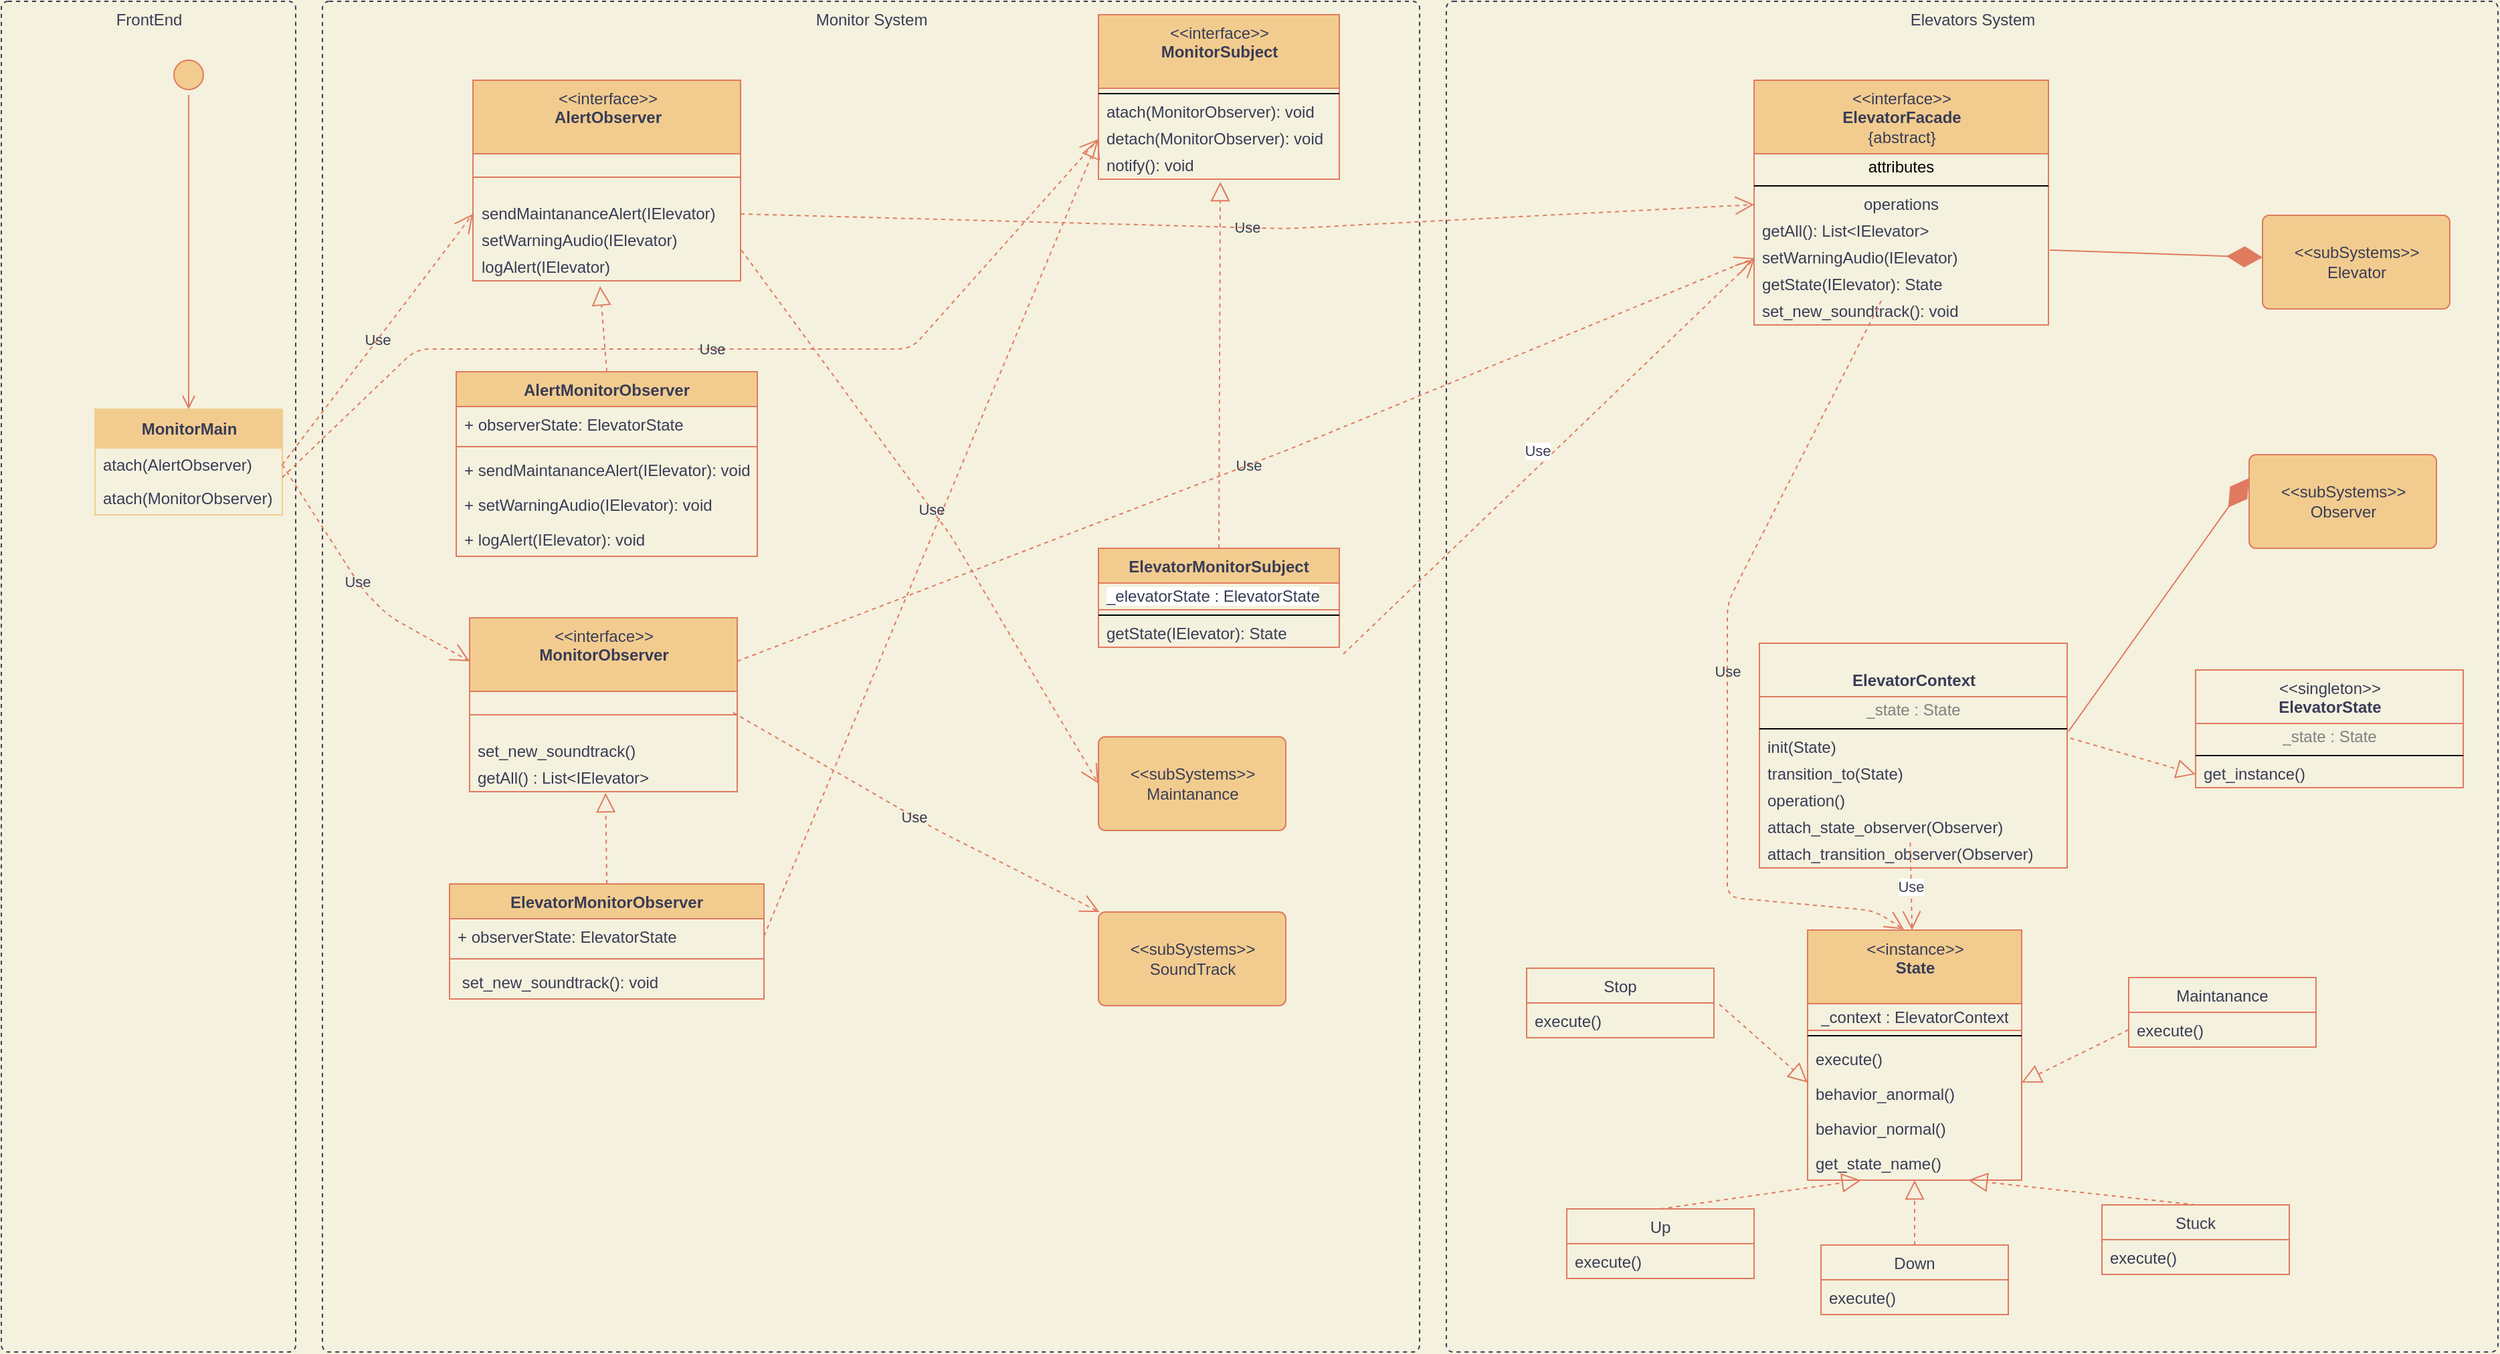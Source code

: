 <mxfile version="14.7.9" type="device"><diagram id="BmmfuE0NGonz6AlWwoBK" name="Page-1"><mxGraphModel dx="1935" dy="450" grid="1" gridSize="10" guides="1" tooltips="1" connect="1" arrows="1" fold="1" page="1" pageScale="1" pageWidth="827" pageHeight="1169" background="#F4F1DE" math="0" shadow="0"><root><mxCell id="0"/><mxCell id="1" parent="0"/><mxCell id="205" value="FrontEnd" style="html=1;align=center;verticalAlign=top;rounded=1;absoluteArcSize=1;arcSize=10;dashed=1;fillColor=none;strokeColor=#393C56;fontColor=#393C56;" parent="1" vertex="1"><mxGeometry x="-290" y="20" width="220" height="1010" as="geometry"/></mxCell><mxCell id="206" value="Monitor System" style="html=1;align=center;verticalAlign=top;rounded=1;absoluteArcSize=1;arcSize=10;dashed=1;fillColor=none;strokeColor=#393C56;fontColor=#393C56;" parent="1" vertex="1"><mxGeometry x="-50" y="20" width="820" height="1010" as="geometry"/></mxCell><mxCell id="207" value="Elevators System" style="html=1;align=center;verticalAlign=top;rounded=1;absoluteArcSize=1;arcSize=10;dashed=1;fillColor=none;strokeColor=#393C56;fontColor=#393C56;" parent="1" vertex="1"><mxGeometry x="790" y="20" width="786" height="1010" as="geometry"/></mxCell><mxCell id="9" value="&amp;lt;&amp;lt;interface&amp;gt;&amp;gt;&lt;br&gt;&lt;b&gt;AlertObserver&lt;/b&gt;" style="swimlane;fontStyle=0;align=center;verticalAlign=top;childLayout=stackLayout;horizontal=1;startSize=55;horizontalStack=0;resizeParent=1;resizeParentMax=0;resizeLast=0;collapsible=0;marginBottom=0;html=1;fillColor=#F2CC8F;strokeColor=#E07A5F;fontColor=#393C56;" parent="1" vertex="1"><mxGeometry x="62.5" y="79" width="200" height="150" as="geometry"/></mxCell><mxCell id="14" value="" style="line;strokeWidth=1;fillColor=none;align=left;verticalAlign=middle;spacingTop=-1;spacingLeft=3;spacingRight=3;rotatable=0;labelPosition=right;points=[];portConstraint=eastwest;labelBackgroundColor=#F4F1DE;strokeColor=#E07A5F;fontColor=#393C56;" parent="9" vertex="1"><mxGeometry y="55" width="200" height="35" as="geometry"/></mxCell><mxCell id="16" value="sendMaintananceAlert(IElevator)" style="text;html=1;strokeColor=none;fillColor=none;align=left;verticalAlign=middle;spacingLeft=4;spacingRight=4;overflow=hidden;rotatable=0;points=[[0,0.5],[1,0.5]];portConstraint=eastwest;fontColor=#393C56;" parent="9" vertex="1"><mxGeometry y="90" width="200" height="20" as="geometry"/></mxCell><mxCell id="27" value="setWarningAudio(IElevator)" style="text;html=1;strokeColor=none;fillColor=none;align=left;verticalAlign=middle;spacingLeft=4;spacingRight=4;overflow=hidden;rotatable=0;points=[[0,0.5],[1,0.5]];portConstraint=eastwest;fontColor=#393C56;" parent="9" vertex="1"><mxGeometry y="110" width="200" height="20" as="geometry"/></mxCell><mxCell id="28" value="logAlert(IElevator)" style="text;html=1;strokeColor=none;fillColor=none;align=left;verticalAlign=middle;spacingLeft=4;spacingRight=4;overflow=hidden;rotatable=0;points=[[0,0.5],[1,0.5]];portConstraint=eastwest;fontColor=#393C56;" parent="9" vertex="1"><mxGeometry y="130" width="200" height="20" as="geometry"/></mxCell><mxCell id="29" value="&amp;lt;&amp;lt;interface&amp;gt;&amp;gt;&lt;br&gt;&lt;b&gt;MonitorSubject&lt;/b&gt;&lt;br&gt;" style="swimlane;fontStyle=0;align=center;verticalAlign=top;childLayout=stackLayout;horizontal=1;startSize=55;horizontalStack=0;resizeParent=1;resizeParentMax=0;resizeLast=0;collapsible=0;marginBottom=0;html=1;rounded=0;sketch=0;strokeColor=#E07A5F;fillColor=#F2CC8F;fontColor=#393C56;" parent="1" vertex="1"><mxGeometry x="530" y="30" width="180" height="123" as="geometry"/></mxCell><mxCell id="34" value="" style="line;strokeWidth=1;fillColor=none;align=left;verticalAlign=middle;spacingTop=-1;spacingLeft=3;spacingRight=3;rotatable=0;labelPosition=right;points=[];portConstraint=eastwest;" parent="29" vertex="1"><mxGeometry y="55" width="180" height="8" as="geometry"/></mxCell><mxCell id="36" value="atach(MonitorObserver): void" style="text;html=1;fillColor=none;align=left;verticalAlign=middle;spacingLeft=4;spacingRight=4;overflow=hidden;rotatable=0;points=[[0,0.5],[1,0.5]];portConstraint=eastwest;fontColor=#393C56;" parent="29" vertex="1"><mxGeometry y="63" width="180" height="20" as="geometry"/></mxCell><mxCell id="73" value="detach(MonitorObserver): void" style="text;html=1;strokeColor=none;fillColor=none;align=left;verticalAlign=middle;spacingLeft=4;spacingRight=4;overflow=hidden;rotatable=0;points=[[0,0.5],[1,0.5]];portConstraint=eastwest;fontColor=#393C56;" parent="29" vertex="1"><mxGeometry y="83" width="180" height="20" as="geometry"/></mxCell><mxCell id="79" value="notify(): void" style="text;html=1;strokeColor=none;fillColor=none;align=left;verticalAlign=middle;spacingLeft=4;spacingRight=4;overflow=hidden;rotatable=0;points=[[0,0.5],[1,0.5]];portConstraint=eastwest;fontColor=#393C56;" parent="29" vertex="1"><mxGeometry y="103" width="180" height="20" as="geometry"/></mxCell><mxCell id="47" value="AlertMonitorObserver" style="swimlane;fontStyle=1;align=center;verticalAlign=top;childLayout=stackLayout;horizontal=1;startSize=26;horizontalStack=0;resizeParent=1;resizeParentMax=0;resizeLast=0;collapsible=1;marginBottom=0;rounded=0;sketch=0;strokeColor=#E07A5F;fillColor=#F2CC8F;fontColor=#393C56;" parent="1" vertex="1"><mxGeometry x="50" y="297" width="225" height="138" as="geometry"/></mxCell><mxCell id="48" value="+ observerState: ElevatorState" style="text;strokeColor=none;fillColor=none;align=left;verticalAlign=top;spacingLeft=4;spacingRight=4;overflow=hidden;rotatable=0;points=[[0,0.5],[1,0.5]];portConstraint=eastwest;fontColor=#393C56;" parent="47" vertex="1"><mxGeometry y="26" width="225" height="26" as="geometry"/></mxCell><mxCell id="49" value="" style="line;strokeWidth=1;fillColor=none;align=left;verticalAlign=middle;spacingTop=-1;spacingLeft=3;spacingRight=3;rotatable=0;labelPosition=right;points=[];portConstraint=eastwest;fontColor=#000000;labelBorderColor=#000000;strokeColor=#E07A5F;" parent="47" vertex="1"><mxGeometry y="52" width="225" height="8" as="geometry"/></mxCell><mxCell id="50" value="+ sendMaintananceAlert(IElevator): void" style="text;strokeColor=none;fillColor=none;align=left;verticalAlign=top;spacingLeft=4;spacingRight=4;overflow=hidden;rotatable=0;points=[[0,0.5],[1,0.5]];portConstraint=eastwest;fontColor=#393C56;" parent="47" vertex="1"><mxGeometry y="60" width="225" height="26" as="geometry"/></mxCell><mxCell id="56" value="+ setWarningAudio(IElevator): void" style="text;strokeColor=none;fillColor=none;align=left;verticalAlign=top;spacingLeft=4;spacingRight=4;overflow=hidden;rotatable=0;points=[[0,0.5],[1,0.5]];portConstraint=eastwest;fontColor=#393C56;" parent="47" vertex="1"><mxGeometry y="86" width="225" height="26" as="geometry"/></mxCell><mxCell id="57" value="+ logAlert(IElevator): void" style="text;strokeColor=none;fillColor=none;align=left;verticalAlign=top;spacingLeft=4;spacingRight=4;overflow=hidden;rotatable=0;points=[[0,0.5],[1,0.5]];portConstraint=eastwest;fontColor=#393C56;" parent="47" vertex="1"><mxGeometry y="112" width="225" height="26" as="geometry"/></mxCell><mxCell id="72" value="" style="endArrow=block;dashed=1;endFill=0;endSize=12;html=1;strokeColor=#E07A5F;fillColor=#F2CC8F;fontColor=#000000;exitX=0.5;exitY=0;exitDx=0;exitDy=0;entryX=0.475;entryY=1.2;entryDx=0;entryDy=0;entryPerimeter=0;" parent="1" source="47" target="28" edge="1"><mxGeometry width="160" relative="1" as="geometry"><mxPoint x="110" y="260" as="sourcePoint"/><mxPoint x="153" y="230" as="targetPoint"/></mxGeometry></mxCell><mxCell id="82" value="ElevatorMonitorSubject" style="swimlane;fontStyle=1;align=center;verticalAlign=top;childLayout=stackLayout;horizontal=1;startSize=26;horizontalStack=0;resizeParent=1;resizeParentMax=0;resizeLast=0;collapsible=1;marginBottom=0;rounded=0;labelBackgroundColor=none;sketch=0;strokeColor=#E07A5F;fillColor=#F2CC8F;fontColor=#393C56;" parent="1" vertex="1"><mxGeometry x="530" y="429" width="180" height="74" as="geometry"/></mxCell><mxCell id="89" value="&lt;span style=&quot;background-color: rgb(255 , 255 , 255)&quot;&gt;&lt;font&gt;_elevatorState : ElevatorState&lt;/font&gt;&lt;/span&gt;" style="text;html=1;fillColor=none;align=left;verticalAlign=middle;spacingLeft=4;spacingRight=4;overflow=hidden;rotatable=0;points=[[0,0.5],[1,0.5]];portConstraint=eastwest;strokeColor=#E07A5F;fontColor=#393C56;" parent="82" vertex="1"><mxGeometry y="26" width="180" height="20" as="geometry"/></mxCell><mxCell id="84" value="" style="line;strokeWidth=1;fillColor=none;align=left;verticalAlign=middle;spacingTop=-1;spacingLeft=3;spacingRight=3;rotatable=0;labelPosition=right;points=[];portConstraint=eastwest;" parent="82" vertex="1"><mxGeometry y="46" width="180" height="8" as="geometry"/></mxCell><mxCell id="81" value="getState(IElevator): State" style="text;html=1;strokeColor=none;fillColor=none;align=left;verticalAlign=middle;spacingLeft=4;spacingRight=4;overflow=hidden;rotatable=0;points=[[0,0.5],[1,0.5]];portConstraint=eastwest;fontColor=#393C56;" parent="82" vertex="1"><mxGeometry y="54" width="180" height="20" as="geometry"/></mxCell><mxCell id="91" value="" style="endArrow=block;dashed=1;endFill=0;endSize=12;html=1;strokeColor=#E07A5F;fillColor=#F2CC8F;fontColor=#393C56;exitX=0.5;exitY=0;exitDx=0;exitDy=0;entryX=0.506;entryY=1.1;entryDx=0;entryDy=0;entryPerimeter=0;" parent="1" source="82" target="79" edge="1"><mxGeometry width="160" relative="1" as="geometry"><mxPoint x="520" y="270" as="sourcePoint"/><mxPoint x="680" y="270" as="targetPoint"/></mxGeometry></mxCell><mxCell id="97" value="&amp;lt;&amp;lt;instance&amp;gt;&amp;gt;&lt;br&gt;&lt;b&gt;State&lt;/b&gt;" style="swimlane;fontStyle=0;align=center;verticalAlign=top;childLayout=stackLayout;horizontal=1;startSize=55;horizontalStack=0;resizeParent=1;resizeParentMax=0;resizeLast=0;collapsible=0;marginBottom=0;html=1;rounded=0;labelBackgroundColor=none;sketch=0;strokeColor=#E07A5F;fillColor=#F2CC8F;fontColor=#393C56;" parent="1" vertex="1"><mxGeometry x="1060" y="714.5" width="160" height="187" as="geometry"/></mxCell><mxCell id="98" value="_context : ElevatorContext" style="text;html=1;fillColor=none;align=center;verticalAlign=middle;spacingLeft=4;spacingRight=4;overflow=hidden;rotatable=0;points=[[0,0.5],[1,0.5]];portConstraint=eastwest;fontColor=#393C56;strokeColor=#E07A5F;" parent="97" vertex="1"><mxGeometry y="55" width="160" height="20" as="geometry"/></mxCell><mxCell id="102" value="" style="line;strokeWidth=1;fillColor=none;align=left;verticalAlign=middle;spacingTop=-1;spacingLeft=3;spacingRight=3;rotatable=0;labelPosition=right;points=[];portConstraint=eastwest;" parent="97" vertex="1"><mxGeometry y="75" width="160" height="8" as="geometry"/></mxCell><mxCell id="143" value="execute()" style="text;strokeColor=none;fillColor=none;align=left;verticalAlign=top;spacingLeft=4;spacingRight=4;overflow=hidden;rotatable=0;points=[[0,0.5],[1,0.5]];portConstraint=eastwest;fontColor=#393C56;" parent="97" vertex="1"><mxGeometry y="83" width="160" height="26" as="geometry"/></mxCell><mxCell id="0S0vPR517c-UnPezSTas-261" value="behavior_anormal()" style="text;strokeColor=none;fillColor=none;align=left;verticalAlign=top;spacingLeft=4;spacingRight=4;overflow=hidden;rotatable=0;points=[[0,0.5],[1,0.5]];portConstraint=eastwest;fontColor=#393C56;" parent="97" vertex="1"><mxGeometry y="109" width="160" height="26" as="geometry"/></mxCell><mxCell id="0S0vPR517c-UnPezSTas-262" value="behavior_normal()" style="text;strokeColor=none;fillColor=none;align=left;verticalAlign=top;spacingLeft=4;spacingRight=4;overflow=hidden;rotatable=0;points=[[0,0.5],[1,0.5]];portConstraint=eastwest;fontColor=#393C56;" parent="97" vertex="1"><mxGeometry y="135" width="160" height="26" as="geometry"/></mxCell><mxCell id="0S0vPR517c-UnPezSTas-265" value="get_state_name()" style="text;strokeColor=none;fillColor=none;align=left;verticalAlign=top;spacingLeft=4;spacingRight=4;overflow=hidden;rotatable=0;points=[[0,0.5],[1,0.5]];portConstraint=eastwest;fontColor=#393C56;" parent="97" vertex="1"><mxGeometry y="161" width="160" height="26" as="geometry"/></mxCell><mxCell id="105" value="&lt;br&gt;&lt;b&gt;ElevatorContext&lt;/b&gt;" style="swimlane;fontStyle=0;align=center;verticalAlign=top;childLayout=stackLayout;horizontal=1;startSize=40;horizontalStack=0;resizeParent=1;resizeParentMax=0;resizeLast=0;collapsible=0;marginBottom=0;html=1;rounded=0;labelBackgroundColor=none;sketch=0;strokeColor=#E07A5F;fontColor=#393C56;swimlaneFillColor=none;fillColor=none;" parent="1" vertex="1"><mxGeometry x="1024" y="500" width="230" height="168" as="geometry"/></mxCell><mxCell id="106" value="&lt;span style=&quot;color: rgb(128 , 128 , 128) ; text-align: left&quot;&gt;_state : State&lt;/span&gt;" style="text;html=1;strokeColor=none;fillColor=none;align=center;verticalAlign=middle;spacingLeft=4;spacingRight=4;overflow=hidden;rotatable=0;points=[[0,0.5],[1,0.5]];portConstraint=eastwest;" parent="105" vertex="1"><mxGeometry y="40" width="230" height="20" as="geometry"/></mxCell><mxCell id="110" value="" style="line;strokeWidth=1;fillColor=none;align=left;verticalAlign=middle;spacingTop=-1;spacingLeft=3;spacingRight=3;rotatable=0;labelPosition=right;points=[];portConstraint=eastwest;" parent="105" vertex="1"><mxGeometry y="60" width="230" height="8" as="geometry"/></mxCell><mxCell id="112" value="init(State)" style="text;html=1;strokeColor=none;fillColor=none;align=left;verticalAlign=middle;spacingLeft=4;spacingRight=4;overflow=hidden;rotatable=0;points=[[0,0.5],[1,0.5]];portConstraint=eastwest;fontColor=#393C56;" parent="105" vertex="1"><mxGeometry y="68" width="230" height="20" as="geometry"/></mxCell><mxCell id="145" value="transition_to(State)" style="text;html=1;strokeColor=none;fillColor=none;align=left;verticalAlign=middle;spacingLeft=4;spacingRight=4;overflow=hidden;rotatable=0;points=[[0,0.5],[1,0.5]];portConstraint=eastwest;fontColor=#393C56;" parent="105" vertex="1"><mxGeometry y="88" width="230" height="20" as="geometry"/></mxCell><mxCell id="146" value="operation()" style="text;html=1;strokeColor=none;fillColor=none;align=left;verticalAlign=middle;spacingLeft=4;spacingRight=4;overflow=hidden;rotatable=0;points=[[0,0.5],[1,0.5]];portConstraint=eastwest;fontColor=#393C56;" parent="105" vertex="1"><mxGeometry y="108" width="230" height="20" as="geometry"/></mxCell><mxCell id="147" value="attach_state_observer(Observer)" style="text;html=1;strokeColor=none;fillColor=none;align=left;verticalAlign=middle;spacingLeft=4;spacingRight=4;overflow=hidden;rotatable=0;points=[[0,0.5],[1,0.5]];portConstraint=eastwest;fontColor=#393C56;" parent="105" vertex="1"><mxGeometry y="128" width="230" height="20" as="geometry"/></mxCell><mxCell id="0S0vPR517c-UnPezSTas-266" value="attach_transition_observer(Observer)" style="text;html=1;strokeColor=none;fillColor=none;align=left;verticalAlign=middle;spacingLeft=4;spacingRight=4;overflow=hidden;rotatable=0;points=[[0,0.5],[1,0.5]];portConstraint=eastwest;fontColor=#393C56;" parent="105" vertex="1"><mxGeometry y="148" width="230" height="20" as="geometry"/></mxCell><mxCell id="114" value="Up" style="swimlane;fontStyle=0;childLayout=stackLayout;horizontal=1;startSize=26;fillColor=none;horizontalStack=0;resizeParent=1;resizeParentMax=0;resizeLast=0;collapsible=1;marginBottom=0;rounded=0;labelBackgroundColor=none;sketch=0;strokeColor=#E07A5F;fontColor=#393C56;" parent="1" vertex="1"><mxGeometry x="880" y="923" width="140" height="52" as="geometry"/></mxCell><mxCell id="0S0vPR517c-UnPezSTas-251" value="execute()" style="text;strokeColor=none;fillColor=none;align=left;verticalAlign=top;spacingLeft=4;spacingRight=4;overflow=hidden;rotatable=0;points=[[0,0.5],[1,0.5]];portConstraint=eastwest;fontColor=#393C56;" parent="114" vertex="1"><mxGeometry y="26" width="140" height="26" as="geometry"/></mxCell><mxCell id="130" value="Stop" style="swimlane;fontStyle=0;childLayout=stackLayout;horizontal=1;startSize=26;fillColor=none;horizontalStack=0;resizeParent=1;resizeParentMax=0;resizeLast=0;collapsible=1;marginBottom=0;rounded=0;labelBackgroundColor=none;sketch=0;strokeColor=#E07A5F;fontColor=#393C56;" parent="1" vertex="1"><mxGeometry x="850" y="743" width="140" height="52" as="geometry"/></mxCell><mxCell id="0S0vPR517c-UnPezSTas-247" value="execute()" style="text;strokeColor=none;fillColor=none;align=left;verticalAlign=top;spacingLeft=4;spacingRight=4;overflow=hidden;rotatable=0;points=[[0,0.5],[1,0.5]];portConstraint=eastwest;fontColor=#393C56;" parent="130" vertex="1"><mxGeometry y="26" width="140" height="26" as="geometry"/></mxCell><mxCell id="138" value="" style="endArrow=block;dashed=1;endFill=0;endSize=12;html=1;strokeColor=#E07A5F;fillColor=#F2CC8F;fontColor=#393C56;exitX=1.029;exitY=0.038;exitDx=0;exitDy=0;entryX=0;entryY=0.5;entryDx=0;entryDy=0;exitPerimeter=0;" parent="1" source="0S0vPR517c-UnPezSTas-247" edge="1"><mxGeometry width="160" relative="1" as="geometry"><mxPoint x="1020" y="769" as="sourcePoint"/><mxPoint x="1060" y="828.5" as="targetPoint"/></mxGeometry></mxCell><mxCell id="139" value="" style="endArrow=block;dashed=1;endFill=0;endSize=12;html=1;strokeColor=#E07A5F;fillColor=#F2CC8F;fontColor=#393C56;exitX=0.5;exitY=0;exitDx=0;exitDy=0;entryX=0.25;entryY=1;entryDx=0;entryDy=0;" parent="1" source="114" target="97" edge="1"><mxGeometry width="160" relative="1" as="geometry"><mxPoint x="910" y="900" as="sourcePoint"/><mxPoint x="1129.92" y="813" as="targetPoint"/></mxGeometry></mxCell><mxCell id="140" value="" style="endArrow=block;dashed=1;endFill=0;endSize=12;html=1;strokeColor=#E07A5F;fillColor=#F2CC8F;fontColor=#393C56;exitX=0.5;exitY=0;exitDx=0;exitDy=0;entryX=0.5;entryY=1;entryDx=0;entryDy=0;" parent="1" source="93" target="97" edge="1"><mxGeometry width="160" relative="1" as="geometry"><mxPoint x="920" y="910" as="sourcePoint"/><mxPoint x="1130" y="780" as="targetPoint"/></mxGeometry></mxCell><mxCell id="141" value="" style="endArrow=block;dashed=1;endFill=0;endSize=12;html=1;strokeColor=#E07A5F;fillColor=#F2CC8F;fontColor=#393C56;exitX=0.5;exitY=0;exitDx=0;exitDy=0;entryX=0.75;entryY=1;entryDx=0;entryDy=0;" parent="1" source="126" target="97" edge="1"><mxGeometry width="160" relative="1" as="geometry"><mxPoint x="930" y="920" as="sourcePoint"/><mxPoint x="1160" y="780" as="targetPoint"/></mxGeometry></mxCell><mxCell id="142" value="" style="endArrow=block;dashed=1;endFill=0;endSize=12;html=1;strokeColor=#E07A5F;fillColor=#F2CC8F;fontColor=#393C56;exitX=0;exitY=0.5;exitDx=0;exitDy=0;entryX=1;entryY=0.5;entryDx=0;entryDy=0;" parent="1" source="0S0vPR517c-UnPezSTas-248" edge="1"><mxGeometry width="160" relative="1" as="geometry"><mxPoint x="1260" y="759" as="sourcePoint"/><mxPoint x="1220" y="828.5" as="targetPoint"/></mxGeometry></mxCell><mxCell id="134" value="Maintanance" style="swimlane;fontStyle=0;childLayout=stackLayout;horizontal=1;startSize=26;fillColor=none;horizontalStack=0;resizeParent=1;resizeParentMax=0;resizeLast=0;collapsible=1;marginBottom=0;rounded=0;labelBackgroundColor=none;sketch=0;strokeColor=#E07A5F;fontColor=#393C56;" parent="1" vertex="1"><mxGeometry x="1300" y="750" width="140" height="52" as="geometry"/></mxCell><mxCell id="0S0vPR517c-UnPezSTas-248" value="execute()" style="text;strokeColor=none;fillColor=none;align=left;verticalAlign=top;spacingLeft=4;spacingRight=4;overflow=hidden;rotatable=0;points=[[0,0.5],[1,0.5]];portConstraint=eastwest;fontColor=#393C56;" parent="134" vertex="1"><mxGeometry y="26" width="140" height="26" as="geometry"/></mxCell><mxCell id="148" value="Use" style="endArrow=open;endSize=12;dashed=1;html=1;strokeColor=#E07A5F;fillColor=#F2CC8F;fontColor=#393C56;exitX=0.49;exitY=1.05;exitDx=0;exitDy=0;exitPerimeter=0;labelBackgroundColor=#FFFFFF;" parent="1" source="147" target="97" edge="1"><mxGeometry width="160" relative="1" as="geometry"><mxPoint x="1280" y="630" as="sourcePoint"/><mxPoint x="1440" y="630" as="targetPoint"/></mxGeometry></mxCell><mxCell id="149" value="Use" style="endArrow=open;endSize=12;dashed=1;html=1;labelBackgroundColor=#FFFFFF;strokeColor=#E07A5F;fillColor=#F2CC8F;fontColor=#393C56;entryX=0.002;entryY=-0.475;entryDx=0;entryDy=0;entryPerimeter=0;exitX=1.017;exitY=-0.05;exitDx=0;exitDy=0;exitPerimeter=0;" parent="1" edge="1"><mxGeometry x="-0.016" y="9" width="160" relative="1" as="geometry"><mxPoint x="713.06" y="508" as="sourcePoint"/><mxPoint x="1020.44" y="212.5" as="targetPoint"/><Array as="points"/><mxPoint as="offset"/></mxGeometry></mxCell><mxCell id="153" value="MonitorMain" style="swimlane;fontStyle=1;align=center;verticalAlign=middle;childLayout=stackLayout;horizontal=1;startSize=29;horizontalStack=0;resizeParent=1;resizeParentMax=0;resizeLast=0;collapsible=0;marginBottom=0;html=1;labelBackgroundColor=none;fillColor=#F2CC8F;strokeColor=#F2CC8F;fontColor=#393C56;" parent="1" vertex="1"><mxGeometry x="-220" y="325" width="140" height="79" as="geometry"/></mxCell><mxCell id="155" value="atach(AlertObserver)" style="text;html=1;strokeColor=none;fillColor=none;align=left;verticalAlign=middle;spacingLeft=4;spacingRight=4;overflow=hidden;rotatable=0;points=[[0,0.5],[1,0.5]];portConstraint=eastwest;fontColor=#393C56;" parent="153" vertex="1"><mxGeometry y="29" width="140" height="25" as="geometry"/></mxCell><mxCell id="242" value="atach(MonitorObserver)" style="text;html=1;strokeColor=none;fillColor=none;align=left;verticalAlign=middle;spacingLeft=4;spacingRight=4;overflow=hidden;rotatable=0;points=[[0,0.5],[1,0.5]];portConstraint=eastwest;fontColor=#393C56;" parent="153" vertex="1"><mxGeometry y="54" width="140" height="25" as="geometry"/></mxCell><mxCell id="159" value="" style="ellipse;html=1;shape=startState;labelBackgroundColor=none;fontColor=#393C56;fillColor=#F2CC8F;strokeColor=#E07A5F;" parent="1" vertex="1"><mxGeometry x="-165" y="60" width="30" height="30" as="geometry"/></mxCell><mxCell id="160" value="" style="edgeStyle=orthogonalEdgeStyle;html=1;verticalAlign=bottom;endArrow=open;endSize=8;fontColor=#393C56;entryX=0.5;entryY=0;entryDx=0;entryDy=0;strokeColor=#E07A5F;" parent="1" source="159" target="153" edge="1"><mxGeometry relative="1" as="geometry"><mxPoint x="15" y="320" as="targetPoint"/></mxGeometry></mxCell><mxCell id="161" value="Use" style="endArrow=open;endSize=12;dashed=1;html=1;strokeColor=#E07A5F;fontColor=#393C56;exitX=1;exitY=0.5;exitDx=0;exitDy=0;entryX=0;entryY=0.5;entryDx=0;entryDy=0;labelBackgroundColor=none;" parent="1" target="16" edge="1"><mxGeometry width="160" relative="1" as="geometry"><mxPoint x="-80" y="366.5" as="sourcePoint"/><mxPoint x="70" y="200" as="targetPoint"/></mxGeometry></mxCell><mxCell id="165" value="Use" style="endArrow=open;endSize=12;dashed=1;html=1;strokeColor=#E07A5F;fontColor=#393C56;exitX=1;exitY=0.5;exitDx=0;exitDy=0;entryX=0;entryY=0.25;entryDx=0;entryDy=0;labelBackgroundColor=none;" parent="1" source="155" target="208" edge="1"><mxGeometry width="160" relative="1" as="geometry"><mxPoint x="-90" y="340" as="sourcePoint"/><mxPoint x="70" y="340" as="targetPoint"/><Array as="points"><mxPoint x="-20" y="460"/><mxPoint y="480"/></Array></mxGeometry></mxCell><mxCell id="166" value="&amp;lt;&amp;lt;interface&amp;gt;&amp;gt;&lt;br&gt;&lt;b&gt;ElevatorFacade&lt;/b&gt;&lt;br&gt;{abstract}" style="swimlane;fontStyle=0;align=center;verticalAlign=top;childLayout=stackLayout;horizontal=1;startSize=55;horizontalStack=0;resizeParent=1;resizeParentMax=0;resizeLast=0;collapsible=0;marginBottom=0;html=1;labelBackgroundColor=none;strokeColor=#E07A5F;fillColor=#F2CC8F;gradientColor=none;fontColor=#393C56;" parent="1" vertex="1"><mxGeometry x="1020" y="79" width="220" height="183" as="geometry"/></mxCell><mxCell id="167" value="attributes" style="text;html=1;strokeColor=none;fillColor=none;align=center;verticalAlign=middle;spacingLeft=4;spacingRight=4;overflow=hidden;rotatable=0;points=[[0,0.5],[1,0.5]];portConstraint=eastwest;" parent="166" vertex="1"><mxGeometry y="55" width="220" height="20" as="geometry"/></mxCell><mxCell id="171" value="" style="line;strokeWidth=1;fillColor=none;align=left;verticalAlign=middle;spacingTop=-1;spacingLeft=3;spacingRight=3;rotatable=0;labelPosition=right;points=[];portConstraint=eastwest;" parent="166" vertex="1"><mxGeometry y="75" width="220" height="8" as="geometry"/></mxCell><mxCell id="172" value="operations" style="text;html=1;strokeColor=none;fillColor=none;align=center;verticalAlign=middle;spacingLeft=4;spacingRight=4;overflow=hidden;rotatable=0;points=[[0,0.5],[1,0.5]];portConstraint=eastwest;fontColor=#393C56;" parent="166" vertex="1"><mxGeometry y="83" width="220" height="20" as="geometry"/></mxCell><mxCell id="173" value="getAll(): List&amp;lt;IElevator&amp;gt;" style="text;html=1;strokeColor=none;fillColor=none;align=left;verticalAlign=middle;spacingLeft=4;spacingRight=4;overflow=hidden;rotatable=0;points=[[0,0.5],[1,0.5]];portConstraint=eastwest;fontColor=#393C56;" parent="166" vertex="1"><mxGeometry y="103" width="220" height="20" as="geometry"/></mxCell><mxCell id="175" value="setWarningAudio(IElevator)" style="text;html=1;strokeColor=none;fillColor=none;align=left;verticalAlign=middle;spacingLeft=4;spacingRight=4;overflow=hidden;rotatable=0;points=[[0,0.5],[1,0.5]];portConstraint=eastwest;fontColor=#393C56;" parent="166" vertex="1"><mxGeometry y="123" width="220" height="20" as="geometry"/></mxCell><mxCell id="187" value="getState(IElevator): State" style="text;html=1;strokeColor=none;fillColor=none;align=left;verticalAlign=middle;spacingLeft=4;spacingRight=4;overflow=hidden;rotatable=0;points=[[0,0.5],[1,0.5]];portConstraint=eastwest;fontColor=#393C56;" parent="166" vertex="1"><mxGeometry y="143" width="220" height="20" as="geometry"/></mxCell><mxCell id="0S0vPR517c-UnPezSTas-276" value="set_new_soundtrack(): void" style="text;html=1;strokeColor=none;fillColor=none;align=left;verticalAlign=middle;spacingLeft=4;spacingRight=4;overflow=hidden;rotatable=0;points=[[0,0.5],[1,0.5]];portConstraint=eastwest;fontColor=#393C56;" parent="166" vertex="1"><mxGeometry y="163" width="220" height="20" as="geometry"/></mxCell><mxCell id="186" value="Use" style="endArrow=open;endSize=12;dashed=1;html=1;labelBackgroundColor=none;strokeColor=#E07A5F;fontColor=#393C56;entryX=0;entryY=0.5;entryDx=0;entryDy=0;exitX=1;exitY=0.5;exitDx=0;exitDy=0;" parent="1" source="16" target="172" edge="1"><mxGeometry width="160" relative="1" as="geometry"><mxPoint x="270" y="220" as="sourcePoint"/><mxPoint x="1700" y="240" as="targetPoint"/><Array as="points"><mxPoint x="670" y="190"/></Array></mxGeometry></mxCell><mxCell id="188" value="Use" style="endArrow=open;endSize=12;dashed=1;html=1;labelBackgroundColor=none;strokeColor=#E07A5F;fontColor=#393C56;exitX=0.432;exitY=1.1;exitDx=0;exitDy=0;exitPerimeter=0;" parent="1" source="187" edge="1"><mxGeometry width="160" relative="1" as="geometry"><mxPoint x="1120" y="380" as="sourcePoint"/><mxPoint x="1132" y="714" as="targetPoint"/><Array as="points"><mxPoint x="1000" y="470"/><mxPoint x="1000" y="690"/><mxPoint x="1110" y="700"/></Array></mxGeometry></mxCell><mxCell id="193" value="&amp;lt;&amp;lt;subSystems&amp;gt;&amp;gt;&lt;br&gt;Observer" style="html=1;align=center;verticalAlign=middle;rounded=1;absoluteArcSize=1;arcSize=10;dashed=0;labelBackgroundColor=none;strokeColor=#E07A5F;fillColor=#F2CC8F;gradientColor=none;fontColor=#393C56;" parent="1" vertex="1"><mxGeometry x="1390" y="359" width="140" height="70" as="geometry"/></mxCell><mxCell id="194" value="&amp;lt;&amp;lt;subSystems&amp;gt;&amp;gt;&lt;br&gt;Elevator" style="html=1;align=center;verticalAlign=middle;rounded=1;absoluteArcSize=1;arcSize=10;dashed=0;labelBackgroundColor=none;strokeColor=#E07A5F;fillColor=#F2CC8F;gradientColor=none;fontColor=#393C56;" parent="1" vertex="1"><mxGeometry x="1400" y="180" width="140" height="70" as="geometry"/></mxCell><mxCell id="195" value="" style="endArrow=diamondThin;endFill=1;endSize=24;html=1;labelBackgroundColor=none;strokeColor=#E07A5F;fontColor=#393C56;exitX=1.005;exitY=0.2;exitDx=0;exitDy=0;exitPerimeter=0;entryX=0;entryY=0.75;entryDx=0;entryDy=0;" parent="1" source="175" edge="1"><mxGeometry width="160" relative="1" as="geometry"><mxPoint x="1250" y="380" as="sourcePoint"/><mxPoint x="1400" y="211.5" as="targetPoint"/></mxGeometry></mxCell><mxCell id="196" value="" style="endArrow=diamondThin;endFill=1;endSize=24;html=1;labelBackgroundColor=none;strokeColor=#E07A5F;fontColor=#393C56;exitX=1.004;exitY=-0.1;exitDx=0;exitDy=0;exitPerimeter=0;entryX=0;entryY=0.25;entryDx=0;entryDy=0;" parent="1" source="112" target="193" edge="1"><mxGeometry width="160" relative="1" as="geometry"><mxPoint x="1240" y="570" as="sourcePoint"/><mxPoint x="1390" y="232.5" as="targetPoint"/></mxGeometry></mxCell><mxCell id="204" value="" style="endArrow=block;dashed=1;endFill=0;endSize=12;html=1;labelBackgroundColor=none;strokeColor=#E07A5F;fontColor=#393C56;exitX=1.01;exitY=0.15;exitDx=0;exitDy=0;exitPerimeter=0;entryX=0;entryY=0.5;entryDx=0;entryDy=0;" parent="1" source="112" target="0S0vPR517c-UnPezSTas-256" edge="1"><mxGeometry width="160" relative="1" as="geometry"><mxPoint x="1360" y="690" as="sourcePoint"/><mxPoint x="1450" y="663" as="targetPoint"/></mxGeometry></mxCell><mxCell id="208" value="&amp;lt;&amp;lt;interface&amp;gt;&amp;gt;&lt;br&gt;&lt;b&gt;MonitorObserver&lt;/b&gt;" style="swimlane;fontStyle=0;align=center;verticalAlign=top;childLayout=stackLayout;horizontal=1;startSize=55;horizontalStack=0;resizeParent=1;resizeParentMax=0;resizeLast=0;collapsible=0;marginBottom=0;html=1;fillColor=#F2CC8F;strokeColor=#E07A5F;fontColor=#393C56;" parent="1" vertex="1"><mxGeometry x="60" y="481" width="200" height="130" as="geometry"/></mxCell><mxCell id="209" value="" style="line;strokeWidth=1;fillColor=none;align=left;verticalAlign=middle;spacingTop=-1;spacingLeft=3;spacingRight=3;rotatable=0;labelPosition=right;points=[];portConstraint=eastwest;labelBackgroundColor=#F4F1DE;strokeColor=#E07A5F;fontColor=#393C56;" parent="208" vertex="1"><mxGeometry y="55" width="200" height="35" as="geometry"/></mxCell><mxCell id="211" value="set_new_soundtrack()" style="text;html=1;strokeColor=none;fillColor=none;align=left;verticalAlign=middle;spacingLeft=4;spacingRight=4;overflow=hidden;rotatable=0;points=[[0,0.5],[1,0.5]];portConstraint=eastwest;fontColor=#393C56;" parent="208" vertex="1"><mxGeometry y="90" width="200" height="20" as="geometry"/></mxCell><mxCell id="217" value="getAll() : List&amp;lt;IElevator&amp;gt;" style="text;html=1;strokeColor=none;fillColor=none;align=left;verticalAlign=middle;spacingLeft=4;spacingRight=4;overflow=hidden;rotatable=0;points=[[0,0.5],[1,0.5]];portConstraint=eastwest;fontColor=#393C56;" parent="208" vertex="1"><mxGeometry y="110" width="200" height="20" as="geometry"/></mxCell><mxCell id="223" value="ElevatorMonitorObserver" style="swimlane;fontStyle=1;align=center;verticalAlign=top;childLayout=stackLayout;horizontal=1;startSize=26;horizontalStack=0;resizeParent=1;resizeParentMax=0;resizeLast=0;collapsible=1;marginBottom=0;rounded=0;sketch=0;strokeColor=#E07A5F;fillColor=#F2CC8F;fontColor=#393C56;" parent="1" vertex="1"><mxGeometry x="45" y="680" width="235" height="86" as="geometry"/></mxCell><mxCell id="224" value="+ observerState: ElevatorState" style="text;strokeColor=none;fillColor=none;align=left;verticalAlign=top;spacingLeft=4;spacingRight=4;overflow=hidden;rotatable=0;points=[[0,0.5],[1,0.5]];portConstraint=eastwest;fontColor=#393C56;" parent="223" vertex="1"><mxGeometry y="26" width="235" height="26" as="geometry"/></mxCell><mxCell id="225" value="" style="line;strokeWidth=1;fillColor=none;align=left;verticalAlign=middle;spacingTop=-1;spacingLeft=3;spacingRight=3;rotatable=0;labelPosition=right;points=[];portConstraint=eastwest;fontColor=#000000;labelBorderColor=#000000;strokeColor=#E07A5F;" parent="223" vertex="1"><mxGeometry y="52" width="235" height="8" as="geometry"/></mxCell><mxCell id="228" value=" set_new_soundtrack(): void" style="text;strokeColor=none;fillColor=none;align=left;verticalAlign=top;spacingLeft=4;spacingRight=4;overflow=hidden;rotatable=0;points=[[0,0.5],[1,0.5]];portConstraint=eastwest;fontColor=#393C56;" parent="223" vertex="1"><mxGeometry y="60" width="235" height="26" as="geometry"/></mxCell><mxCell id="232" value="" style="endArrow=block;dashed=1;endFill=0;endSize=12;html=1;strokeColor=#E07A5F;fillColor=#F2CC8F;fontColor=#000000;exitX=0.5;exitY=0;exitDx=0;exitDy=0;entryX=0.508;entryY=1.05;entryDx=0;entryDy=0;entryPerimeter=0;" parent="1" source="223" target="217" edge="1"><mxGeometry width="160" relative="1" as="geometry"><mxPoint x="110" y="660" as="sourcePoint"/><mxPoint x="153" y="630" as="targetPoint"/></mxGeometry></mxCell><mxCell id="243" value="Use" style="endArrow=open;endSize=12;dashed=1;html=1;strokeColor=#E07A5F;fontColor=#393C56;exitX=1;exitY=0.88;exitDx=0;exitDy=0;entryX=0;entryY=0.5;entryDx=0;entryDy=0;labelBackgroundColor=none;exitPerimeter=0;" parent="1" target="73" edge="1"><mxGeometry width="160" relative="1" as="geometry"><mxPoint x="-80" y="376" as="sourcePoint"/><mxPoint x="72.5" y="189" as="targetPoint"/><Array as="points"><mxPoint x="20" y="280"/><mxPoint x="390" y="280"/></Array></mxGeometry></mxCell><mxCell id="244" value="Use" style="endArrow=open;endSize=12;dashed=1;html=1;labelBackgroundColor=none;strokeColor=#E07A5F;fontColor=#393C56;entryX=0;entryY=0.5;entryDx=0;entryDy=0;exitX=1;exitY=0.25;exitDx=0;exitDy=0;" parent="1" source="208" edge="1"><mxGeometry width="160" relative="1" as="geometry"><mxPoint x="275" y="304" as="sourcePoint"/><mxPoint x="1020" y="212" as="targetPoint"/><Array as="points"><mxPoint x="672.5" y="355"/></Array></mxGeometry></mxCell><mxCell id="246" value="" style="endArrow=block;dashed=1;endFill=0;endSize=12;html=1;exitX=1;exitY=0.5;exitDx=0;exitDy=0;strokeColor=#E07A5F;entryX=0;entryY=0.5;entryDx=0;entryDy=0;" parent="1" source="224" target="73" edge="1"><mxGeometry width="160" relative="1" as="geometry"><mxPoint x="410" y="620" as="sourcePoint"/><mxPoint x="480" y="360" as="targetPoint"/></mxGeometry></mxCell><mxCell id="0S0vPR517c-UnPezSTas-252" value="&amp;lt;&amp;lt;singleton&amp;gt;&amp;gt;&lt;br&gt;&lt;b&gt;ElevatorState&lt;/b&gt;" style="swimlane;fontStyle=0;align=center;verticalAlign=top;childLayout=stackLayout;horizontal=1;startSize=40;horizontalStack=0;resizeParent=1;resizeParentMax=0;resizeLast=0;collapsible=0;marginBottom=0;html=1;rounded=0;labelBackgroundColor=none;sketch=0;strokeColor=#E07A5F;fontColor=#393C56;swimlaneFillColor=none;fillColor=none;" parent="1" vertex="1"><mxGeometry x="1350" y="520" width="200" height="88" as="geometry"/></mxCell><mxCell id="0S0vPR517c-UnPezSTas-253" value="&lt;span style=&quot;color: rgb(128 , 128 , 128) ; text-align: left&quot;&gt;_state : State&lt;/span&gt;" style="text;html=1;strokeColor=none;fillColor=none;align=center;verticalAlign=middle;spacingLeft=4;spacingRight=4;overflow=hidden;rotatable=0;points=[[0,0.5],[1,0.5]];portConstraint=eastwest;" parent="0S0vPR517c-UnPezSTas-252" vertex="1"><mxGeometry y="40" width="200" height="20" as="geometry"/></mxCell><mxCell id="0S0vPR517c-UnPezSTas-255" value="" style="line;strokeWidth=1;fillColor=none;align=left;verticalAlign=middle;spacingTop=-1;spacingLeft=3;spacingRight=3;rotatable=0;labelPosition=right;points=[];portConstraint=eastwest;" parent="0S0vPR517c-UnPezSTas-252" vertex="1"><mxGeometry y="60" width="200" height="8" as="geometry"/></mxCell><mxCell id="0S0vPR517c-UnPezSTas-256" value="get_instance()" style="text;html=1;strokeColor=none;fillColor=none;align=left;verticalAlign=middle;spacingLeft=4;spacingRight=4;overflow=hidden;rotatable=0;points=[[0,0.5],[1,0.5]];portConstraint=eastwest;fontColor=#393C56;" parent="0S0vPR517c-UnPezSTas-252" vertex="1"><mxGeometry y="68" width="200" height="20" as="geometry"/></mxCell><mxCell id="0S0vPR517c-UnPezSTas-263" value="" style="group" parent="1" vertex="1" connectable="0"><mxGeometry x="1070" y="950" width="160" height="52" as="geometry"/></mxCell><mxCell id="93" value="Down" style="swimlane;fontStyle=0;childLayout=stackLayout;horizontal=1;startSize=26;fillColor=none;horizontalStack=0;resizeParent=1;resizeParentMax=0;resizeLast=0;collapsible=1;marginBottom=0;rounded=0;labelBackgroundColor=none;sketch=0;strokeColor=#E07A5F;fontColor=#393C56;" parent="0S0vPR517c-UnPezSTas-263" vertex="1"><mxGeometry width="140" height="52" as="geometry"/></mxCell><mxCell id="0S0vPR517c-UnPezSTas-250" value="execute()" style="text;strokeColor=none;fillColor=none;align=left;verticalAlign=top;spacingLeft=4;spacingRight=4;overflow=hidden;rotatable=0;points=[[0,0.5],[1,0.5]];portConstraint=eastwest;fontColor=#393C56;" parent="0S0vPR517c-UnPezSTas-263" vertex="1"><mxGeometry y="26" width="160" height="26" as="geometry"/></mxCell><mxCell id="0S0vPR517c-UnPezSTas-264" value="" style="group" parent="1" vertex="1" connectable="0"><mxGeometry x="1280" y="920" width="160" height="52" as="geometry"/></mxCell><mxCell id="126" value="Stuck" style="swimlane;fontStyle=0;childLayout=stackLayout;horizontal=1;startSize=26;fillColor=none;horizontalStack=0;resizeParent=1;resizeParentMax=0;resizeLast=0;collapsible=1;marginBottom=0;rounded=0;labelBackgroundColor=none;sketch=0;strokeColor=#E07A5F;fontColor=#393C56;" parent="0S0vPR517c-UnPezSTas-264" vertex="1"><mxGeometry width="140" height="52" as="geometry"/></mxCell><mxCell id="0S0vPR517c-UnPezSTas-249" value="execute()" style="text;strokeColor=none;fillColor=none;align=left;verticalAlign=top;spacingLeft=4;spacingRight=4;overflow=hidden;rotatable=0;points=[[0,0.5],[1,0.5]];portConstraint=eastwest;fontColor=#393C56;" parent="0S0vPR517c-UnPezSTas-264" vertex="1"><mxGeometry y="26" width="160" height="26" as="geometry"/></mxCell><mxCell id="0S0vPR517c-UnPezSTas-272" value="&amp;lt;&amp;lt;subSystems&amp;gt;&amp;gt;&lt;br&gt;SoundTrack" style="html=1;align=center;verticalAlign=middle;rounded=1;absoluteArcSize=1;arcSize=10;dashed=0;labelBackgroundColor=none;strokeColor=#E07A5F;fillColor=#F2CC8F;gradientColor=none;fontColor=#393C56;" parent="1" vertex="1"><mxGeometry x="530" y="701" width="140" height="70" as="geometry"/></mxCell><mxCell id="0S0vPR517c-UnPezSTas-273" value="&amp;lt;&amp;lt;subSystems&amp;gt;&amp;gt;&lt;br&gt;Maintanance" style="html=1;align=center;verticalAlign=middle;rounded=1;absoluteArcSize=1;arcSize=10;dashed=0;labelBackgroundColor=none;strokeColor=#E07A5F;fillColor=#F2CC8F;gradientColor=none;fontColor=#393C56;" parent="1" vertex="1"><mxGeometry x="530" y="570" width="140" height="70" as="geometry"/></mxCell><mxCell id="0S0vPR517c-UnPezSTas-274" value="Use" style="endArrow=open;endSize=12;dashed=1;html=1;labelBackgroundColor=none;strokeColor=#E07A5F;fontColor=#393C56;exitX=0.985;exitY=0.457;exitDx=0;exitDy=0;exitPerimeter=0;" parent="1" source="209" target="0S0vPR517c-UnPezSTas-272" edge="1"><mxGeometry width="160" relative="1" as="geometry"><mxPoint x="270" y="528.5" as="sourcePoint"/><mxPoint x="1030" y="222" as="targetPoint"/><Array as="points"><mxPoint x="410" y="640"/></Array></mxGeometry></mxCell><mxCell id="0S0vPR517c-UnPezSTas-275" value="Use" style="endArrow=open;endSize=12;dashed=1;html=1;labelBackgroundColor=none;strokeColor=#E07A5F;fontColor=#393C56;exitX=1.003;exitY=-0.15;exitDx=0;exitDy=0;exitPerimeter=0;entryX=0;entryY=0.5;entryDx=0;entryDy=0;" parent="1" source="28" target="0S0vPR517c-UnPezSTas-273" edge="1"><mxGeometry width="160" relative="1" as="geometry"><mxPoint x="290" y="254.995" as="sourcePoint"/><mxPoint x="563.729" y="404" as="targetPoint"/><Array as="points"><mxPoint x="420" y="420"/></Array></mxGeometry></mxCell></root></mxGraphModel></diagram></mxfile>
